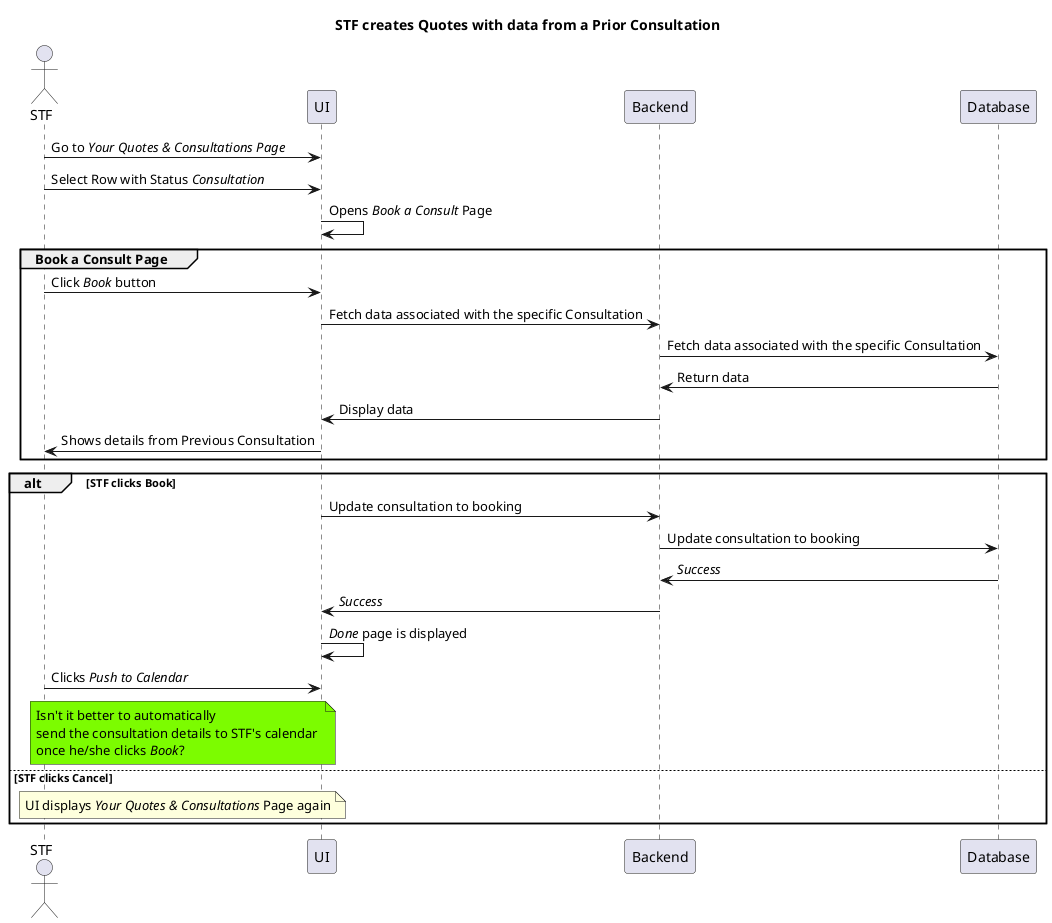 @startuml
    title STF creates Quotes with data from a Prior Consultation

    actor "STF" as STF
    
    STF -> UI: Go to //Your Quotes & Consultations Page//
    STF -> UI: Select Row with Status //Consultation//
    UI -> UI: Opens //Book a Consult// Page

    group Book a Consult Page
        STF -> UI: Click //Book// button
        UI -> Backend: Fetch data associated with the specific Consultation
        Backend -> Database: Fetch data associated with the specific Consultation
        Database -> Backend: Return data
        Backend -> UI: Display data 

        UI -> STF: Shows details from Previous Consultation
    end group

    alt STF clicks Book
        UI -> Backend: Update consultation to booking
        Backend -> Database: Update consultation to booking
        Database -> Backend: //Success//
        Backend -> UI: //Success//

        UI -> UI: //Done// page is displayed
        STF -> UI: Clicks //Push to Calendar//

        note over STF, UI #LawnGreen
            Isn't it better to automatically
            send the consultation details to STF's calendar 
            once he/she clicks //Book//?
        end note
    else STF clicks Cancel
        note over STF, UI
            UI displays //Your Quotes & Consultations// Page again
        end note
    end
@enduml